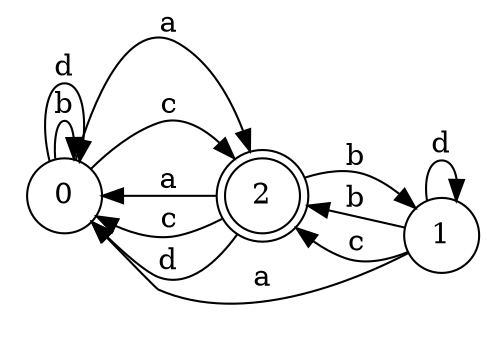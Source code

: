 digraph n3_3 {
__start0 [label="" shape="none"];

rankdir=LR;
size="8,5";

s0 [style="filled", color="black", fillcolor="white" shape="circle", label="0"];
s1 [style="filled", color="black", fillcolor="white" shape="circle", label="1"];
s2 [style="rounded,filled", color="black", fillcolor="white" shape="doublecircle", label="2"];
s0 -> s2 [label="a"];
s0 -> s0 [label="b"];
s0 -> s2 [label="c"];
s0 -> s0 [label="d"];
s1 -> s0 [label="a"];
s1 -> s2 [label="b"];
s1 -> s2 [label="c"];
s1 -> s1 [label="d"];
s2 -> s0 [label="a"];
s2 -> s1 [label="b"];
s2 -> s0 [label="c"];
s2 -> s0 [label="d"];

}